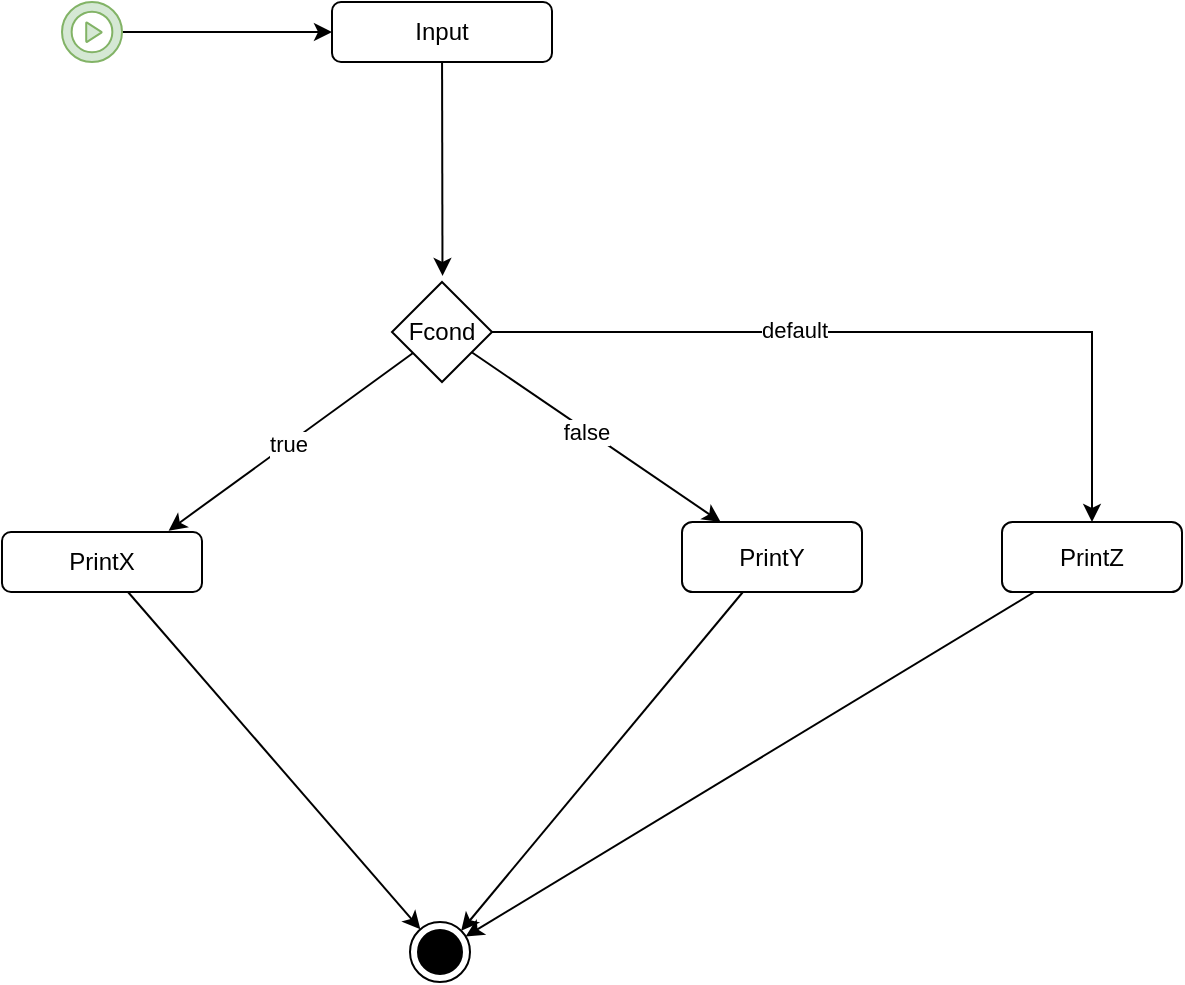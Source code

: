<mxfile version="21.6.1" type="device">
  <diagram name="MultiDecFlow" id="ZKJf7fI8kX8jAXk52elV">
    <mxGraphModel dx="810" dy="473" grid="1" gridSize="10" guides="1" tooltips="1" connect="1" arrows="1" fold="1" page="1" pageScale="1" pageWidth="827" pageHeight="1169" math="0" shadow="0">
      <root>
        <mxCell id="0" />
        <mxCell id="1" parent="0" />
        <mxCell id="EtnP70P4__ClIbagokU5-2" style="edgeStyle=none;rounded=0;orthogonalLoop=1;jettySize=auto;html=1;entryX=0;entryY=0.5;entryDx=0;entryDy=0;" parent="1" source="pjHpdQmLLmTBc14S7H1v-1" target="EtnP70P4__ClIbagokU5-1" edge="1">
          <mxGeometry relative="1" as="geometry" />
        </mxCell>
        <mxCell id="pjHpdQmLLmTBc14S7H1v-1" value="" style="sketch=0;html=1;aspect=fixed;strokeColor=#82b366;shadow=0;fillColor=#d5e8d4;verticalAlign=top;labelPosition=center;verticalLabelPosition=bottom;shape=mxgraph.gcp2.play_start" parent="1" vertex="1">
          <mxGeometry x="240" y="30" width="30" height="30" as="geometry" />
        </mxCell>
        <mxCell id="pjHpdQmLLmTBc14S7H1v-2" value="" style="ellipse;html=1;shape=endState;fillColor=strokeColor;" parent="1" vertex="1">
          <mxGeometry x="414" y="490" width="30" height="30" as="geometry" />
        </mxCell>
        <mxCell id="QOCjADNInn0qc2-mD7m6-1" style="rounded=0;orthogonalLoop=1;jettySize=auto;html=1;entryX=0.505;entryY=-0.061;entryDx=0;entryDy=0;entryPerimeter=0;" edge="1" parent="1" source="EtnP70P4__ClIbagokU5-1" target="EtnP70P4__ClIbagokU5-5">
          <mxGeometry relative="1" as="geometry" />
        </mxCell>
        <mxCell id="EtnP70P4__ClIbagokU5-1" value="Input" style="rounded=1;whiteSpace=wrap;html=1;" parent="1" vertex="1">
          <mxGeometry x="375" y="30" width="110" height="30" as="geometry" />
        </mxCell>
        <mxCell id="EtnP70P4__ClIbagokU5-9" style="edgeStyle=none;rounded=0;orthogonalLoop=1;jettySize=auto;html=1;entryX=0.833;entryY=-0.022;entryDx=0;entryDy=0;entryPerimeter=0;" parent="1" source="EtnP70P4__ClIbagokU5-5" target="EtnP70P4__ClIbagokU5-8" edge="1">
          <mxGeometry relative="1" as="geometry" />
        </mxCell>
        <mxCell id="EtnP70P4__ClIbagokU5-10" value="true" style="edgeLabel;html=1;align=center;verticalAlign=middle;resizable=0;points=[];" parent="EtnP70P4__ClIbagokU5-9" vertex="1" connectable="0">
          <mxGeometry x="0.017" relative="1" as="geometry">
            <mxPoint as="offset" />
          </mxGeometry>
        </mxCell>
        <mxCell id="EtnP70P4__ClIbagokU5-13" style="edgeStyle=none;rounded=0;orthogonalLoop=1;jettySize=auto;html=1;" parent="1" source="EtnP70P4__ClIbagokU5-5" target="EtnP70P4__ClIbagokU5-12" edge="1">
          <mxGeometry relative="1" as="geometry" />
        </mxCell>
        <mxCell id="EtnP70P4__ClIbagokU5-15" value="false" style="edgeLabel;html=1;align=center;verticalAlign=middle;resizable=0;points=[];" parent="EtnP70P4__ClIbagokU5-13" vertex="1" connectable="0">
          <mxGeometry x="-0.086" y="-1" relative="1" as="geometry">
            <mxPoint as="offset" />
          </mxGeometry>
        </mxCell>
        <mxCell id="QOCjADNInn0qc2-mD7m6-3" style="edgeStyle=orthogonalEdgeStyle;rounded=0;orthogonalLoop=1;jettySize=auto;html=1;" edge="1" parent="1" source="EtnP70P4__ClIbagokU5-5" target="QOCjADNInn0qc2-mD7m6-2">
          <mxGeometry relative="1" as="geometry" />
        </mxCell>
        <mxCell id="QOCjADNInn0qc2-mD7m6-4" value="default" style="edgeLabel;html=1;align=center;verticalAlign=middle;resizable=0;points=[];" vertex="1" connectable="0" parent="QOCjADNInn0qc2-mD7m6-3">
          <mxGeometry x="-0.235" y="1" relative="1" as="geometry">
            <mxPoint as="offset" />
          </mxGeometry>
        </mxCell>
        <mxCell id="EtnP70P4__ClIbagokU5-5" value="Fcond" style="rhombus;whiteSpace=wrap;html=1;" parent="1" vertex="1">
          <mxGeometry x="405" y="170" width="50" height="50" as="geometry" />
        </mxCell>
        <mxCell id="EtnP70P4__ClIbagokU5-11" style="edgeStyle=none;rounded=0;orthogonalLoop=1;jettySize=auto;html=1;" parent="1" source="EtnP70P4__ClIbagokU5-8" target="pjHpdQmLLmTBc14S7H1v-2" edge="1">
          <mxGeometry relative="1" as="geometry" />
        </mxCell>
        <mxCell id="EtnP70P4__ClIbagokU5-8" value="PrintX" style="rounded=1;whiteSpace=wrap;html=1;" parent="1" vertex="1">
          <mxGeometry x="210" y="295" width="100" height="30" as="geometry" />
        </mxCell>
        <mxCell id="EtnP70P4__ClIbagokU5-14" style="edgeStyle=none;rounded=0;orthogonalLoop=1;jettySize=auto;html=1;entryX=1;entryY=0;entryDx=0;entryDy=0;" parent="1" source="EtnP70P4__ClIbagokU5-12" target="pjHpdQmLLmTBc14S7H1v-2" edge="1">
          <mxGeometry relative="1" as="geometry" />
        </mxCell>
        <mxCell id="EtnP70P4__ClIbagokU5-12" value="PrintY" style="rounded=1;whiteSpace=wrap;html=1;" parent="1" vertex="1">
          <mxGeometry x="550" y="290" width="90" height="35" as="geometry" />
        </mxCell>
        <mxCell id="QOCjADNInn0qc2-mD7m6-5" style="rounded=0;orthogonalLoop=1;jettySize=auto;html=1;" edge="1" parent="1" source="QOCjADNInn0qc2-mD7m6-2" target="pjHpdQmLLmTBc14S7H1v-2">
          <mxGeometry relative="1" as="geometry" />
        </mxCell>
        <mxCell id="QOCjADNInn0qc2-mD7m6-2" value="PrintZ" style="rounded=1;whiteSpace=wrap;html=1;" vertex="1" parent="1">
          <mxGeometry x="710" y="290" width="90" height="35" as="geometry" />
        </mxCell>
      </root>
    </mxGraphModel>
  </diagram>
</mxfile>
